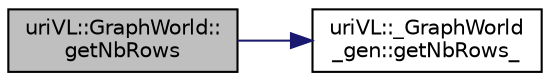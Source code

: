 digraph "uriVL::GraphWorld::getNbRows"
{
  edge [fontname="Helvetica",fontsize="10",labelfontname="Helvetica",labelfontsize="10"];
  node [fontname="Helvetica",fontsize="10",shape=record];
  rankdir="LR";
  Node1 [label="uriVL::GraphWorld::\lgetNbRows",height=0.2,width=0.4,color="black", fillcolor="grey75", style="filled", fontcolor="black"];
  Node1 -> Node2 [color="midnightblue",fontsize="10",style="solid",fontname="Helvetica"];
  Node2 [label="uriVL::_GraphWorld\l_gen::getNbRows_",height=0.2,width=0.4,color="black", fillcolor="white", style="filled",URL="$classuriVL_1_1__GraphWorld__gen.html#a21ad8f64e836c924f85822a17d0df6fc",tooltip="Returns the height (number of rows) of the raster. "];
}
